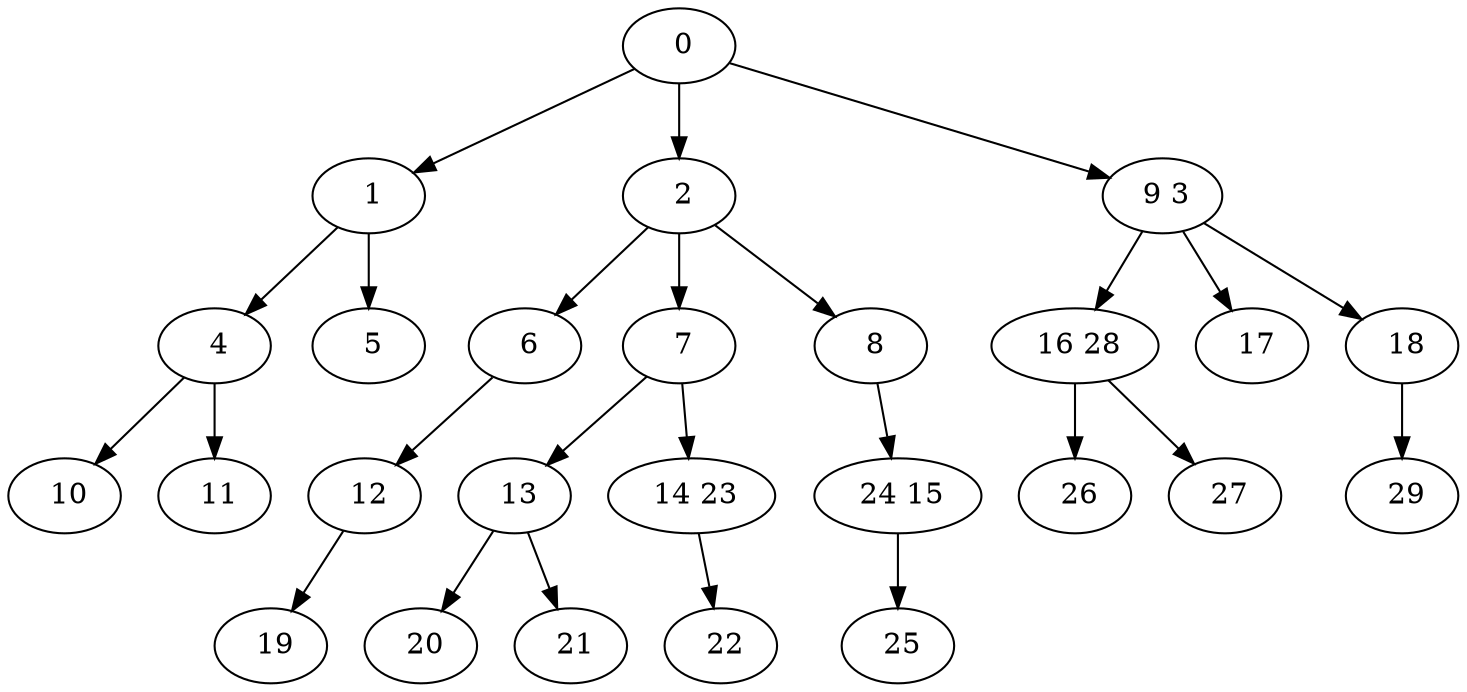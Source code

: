 digraph mytree {
" 0" -> " 1";
" 0" -> " 2";
" 0" -> " 9 3";
" 1" -> " 4";
" 1" -> " 5";
" 2" -> " 6";
" 2" -> " 7";
" 2" -> " 8";
" 9 3" -> " 16 28";
" 9 3" -> " 17";
" 9 3" -> " 18";
" 4" -> " 10";
" 4" -> " 11";
" 5";
" 6" -> " 12";
" 7" -> " 13";
" 7" -> " 14 23";
" 8" -> " 24 15";
" 24 15" -> " 25";
" 10";
" 11";
" 12" -> " 19";
" 13" -> " 20";
" 13" -> " 21";
" 14 23" -> " 22";
" 19";
" 20";
" 21";
" 29";
" 22";
" 16 28" -> " 26";
" 16 28" -> " 27";
" 26";
" 27";
" 25";
" 17";
" 18" -> " 29";
}
